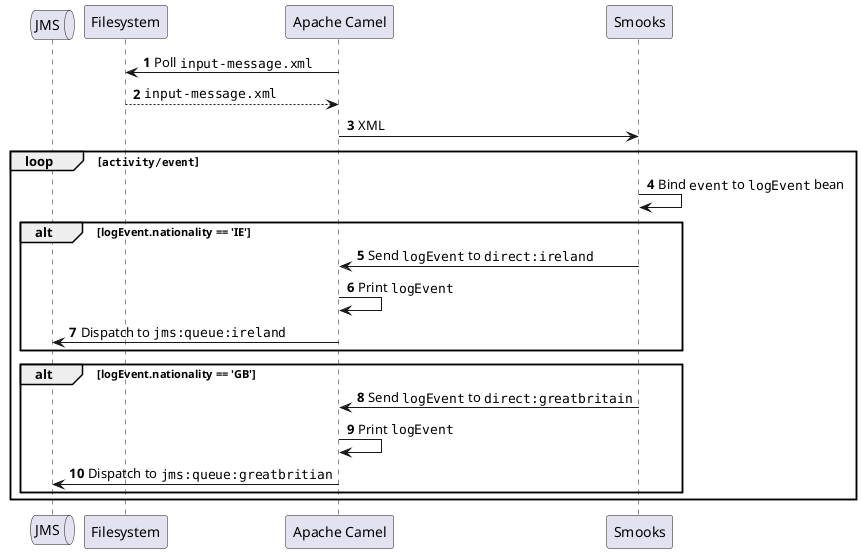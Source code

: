 @startuml
queue JMS
autonumber

Filesystem <- "Apache Camel": Poll ""input-message.xml""
Filesystem --> "Apache Camel": ""input-message.xml""
"Apache Camel" -> Smooks: XML
loop ""activity/event""
    Smooks -> Smooks: Bind ""event"" to ""logEvent"" bean
    alt logEvent.nationality == 'IE'
        Smooks -> "Apache Camel": Send ""logEvent"" to ""direct:ireland""
        "Apache Camel" -> "Apache Camel": Print ""logEvent""
        "Apache Camel" -> JMS: Dispatch to ""jms:queue:ireland""
    end
    alt logEvent.nationality == 'GB'
        Smooks -> "Apache Camel": Send ""logEvent"" to ""direct:greatbritain""
        "Apache Camel" -> "Apache Camel": Print ""logEvent""
        "Apache Camel" -> JMS: Dispatch to ""jms:queue:greatbritian""
    end
end
@enduml